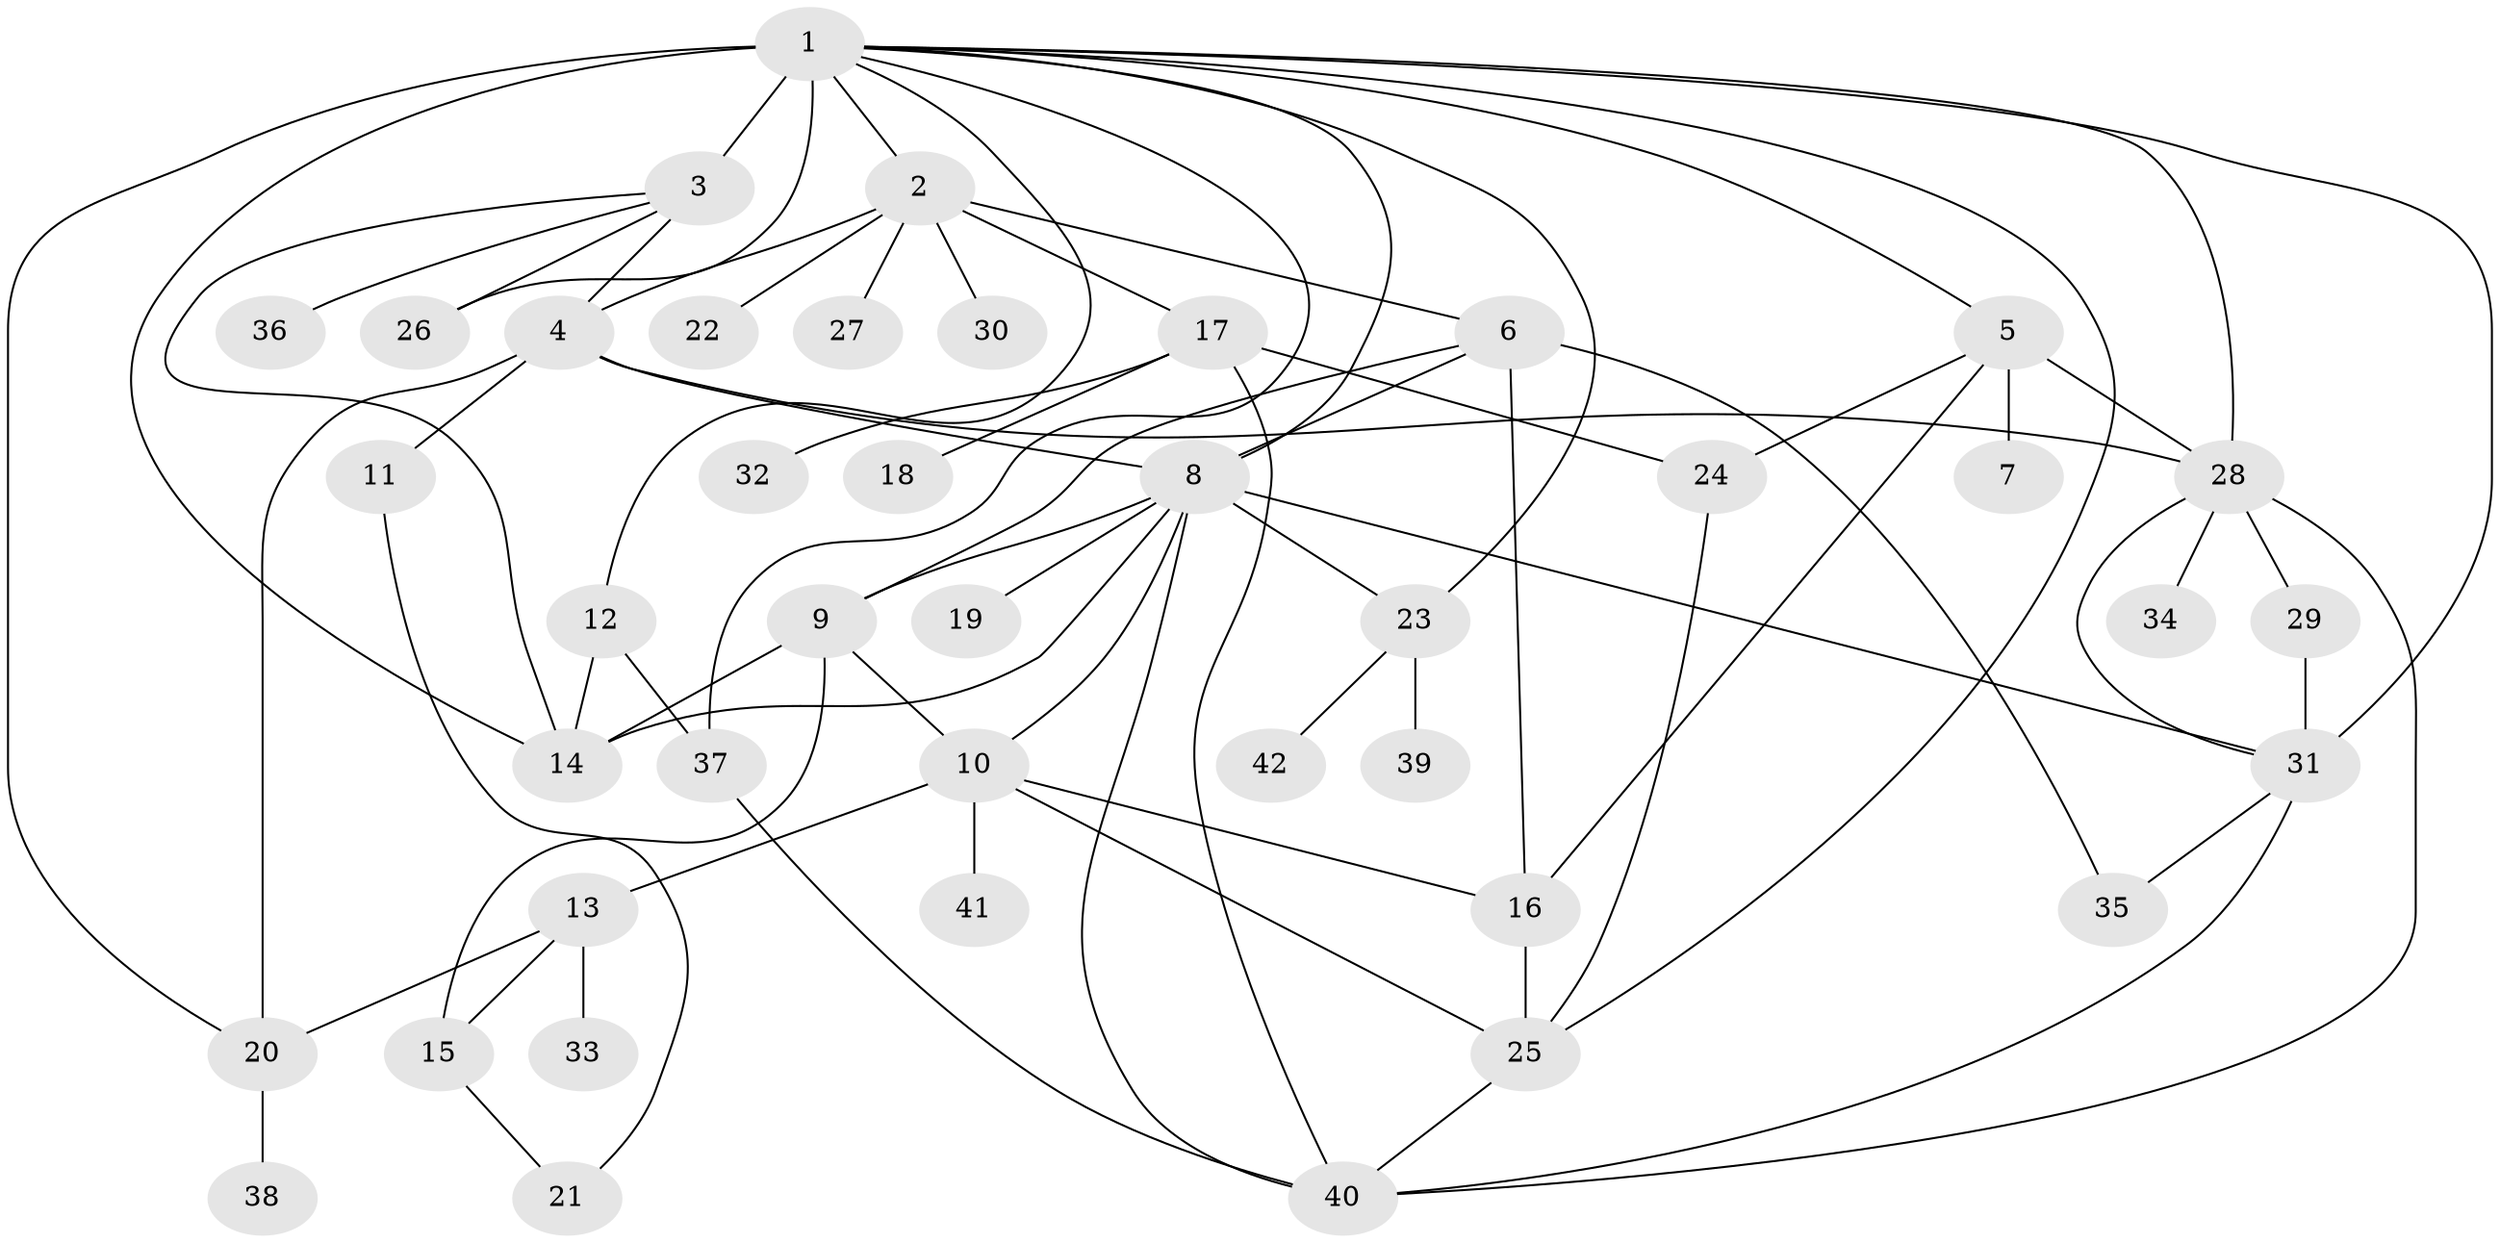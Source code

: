// original degree distribution, {21: 0.009615384615384616, 10: 0.009615384615384616, 2: 0.1346153846153846, 12: 0.028846153846153848, 11: 0.009615384615384616, 1: 0.5961538461538461, 17: 0.009615384615384616, 3: 0.08653846153846154, 7: 0.028846153846153848, 6: 0.028846153846153848, 9: 0.009615384615384616, 5: 0.019230769230769232, 8: 0.009615384615384616, 4: 0.019230769230769232}
// Generated by graph-tools (version 1.1) at 2025/50/03/04/25 22:50:25]
// undirected, 42 vertices, 74 edges
graph export_dot {
  node [color=gray90,style=filled];
  1;
  2;
  3;
  4;
  5;
  6;
  7;
  8;
  9;
  10;
  11;
  12;
  13;
  14;
  15;
  16;
  17;
  18;
  19;
  20;
  21;
  22;
  23;
  24;
  25;
  26;
  27;
  28;
  29;
  30;
  31;
  32;
  33;
  34;
  35;
  36;
  37;
  38;
  39;
  40;
  41;
  42;
  1 -- 2 [weight=1.0];
  1 -- 3 [weight=7.0];
  1 -- 5 [weight=1.0];
  1 -- 8 [weight=1.0];
  1 -- 12 [weight=1.0];
  1 -- 14 [weight=1.0];
  1 -- 20 [weight=1.0];
  1 -- 23 [weight=1.0];
  1 -- 25 [weight=1.0];
  1 -- 26 [weight=1.0];
  1 -- 28 [weight=1.0];
  1 -- 31 [weight=1.0];
  1 -- 37 [weight=1.0];
  2 -- 4 [weight=1.0];
  2 -- 6 [weight=1.0];
  2 -- 17 [weight=1.0];
  2 -- 22 [weight=1.0];
  2 -- 27 [weight=2.0];
  2 -- 30 [weight=1.0];
  3 -- 4 [weight=1.0];
  3 -- 14 [weight=1.0];
  3 -- 26 [weight=1.0];
  3 -- 36 [weight=1.0];
  4 -- 8 [weight=1.0];
  4 -- 11 [weight=5.0];
  4 -- 20 [weight=1.0];
  4 -- 28 [weight=1.0];
  5 -- 7 [weight=5.0];
  5 -- 16 [weight=2.0];
  5 -- 24 [weight=1.0];
  5 -- 28 [weight=1.0];
  6 -- 8 [weight=1.0];
  6 -- 9 [weight=1.0];
  6 -- 16 [weight=6.0];
  6 -- 35 [weight=1.0];
  8 -- 9 [weight=1.0];
  8 -- 10 [weight=1.0];
  8 -- 14 [weight=1.0];
  8 -- 19 [weight=6.0];
  8 -- 23 [weight=1.0];
  8 -- 31 [weight=1.0];
  8 -- 40 [weight=1.0];
  9 -- 10 [weight=1.0];
  9 -- 14 [weight=1.0];
  9 -- 15 [weight=1.0];
  10 -- 13 [weight=1.0];
  10 -- 16 [weight=1.0];
  10 -- 25 [weight=1.0];
  10 -- 41 [weight=1.0];
  11 -- 21 [weight=1.0];
  12 -- 14 [weight=3.0];
  12 -- 37 [weight=1.0];
  13 -- 15 [weight=1.0];
  13 -- 20 [weight=1.0];
  13 -- 33 [weight=3.0];
  15 -- 21 [weight=1.0];
  16 -- 25 [weight=1.0];
  17 -- 18 [weight=1.0];
  17 -- 24 [weight=1.0];
  17 -- 32 [weight=2.0];
  17 -- 40 [weight=1.0];
  20 -- 38 [weight=1.0];
  23 -- 39 [weight=1.0];
  23 -- 42 [weight=1.0];
  24 -- 25 [weight=1.0];
  25 -- 40 [weight=1.0];
  28 -- 29 [weight=1.0];
  28 -- 31 [weight=1.0];
  28 -- 34 [weight=1.0];
  28 -- 40 [weight=1.0];
  29 -- 31 [weight=5.0];
  31 -- 35 [weight=1.0];
  31 -- 40 [weight=1.0];
  37 -- 40 [weight=1.0];
}
